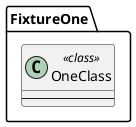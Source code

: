 @startuml

skinparam backgroundColor transparent
top to bottom direction
namespace FixtureOne {
  class OneClass << class >> {
    --
  }
}
@enduml
